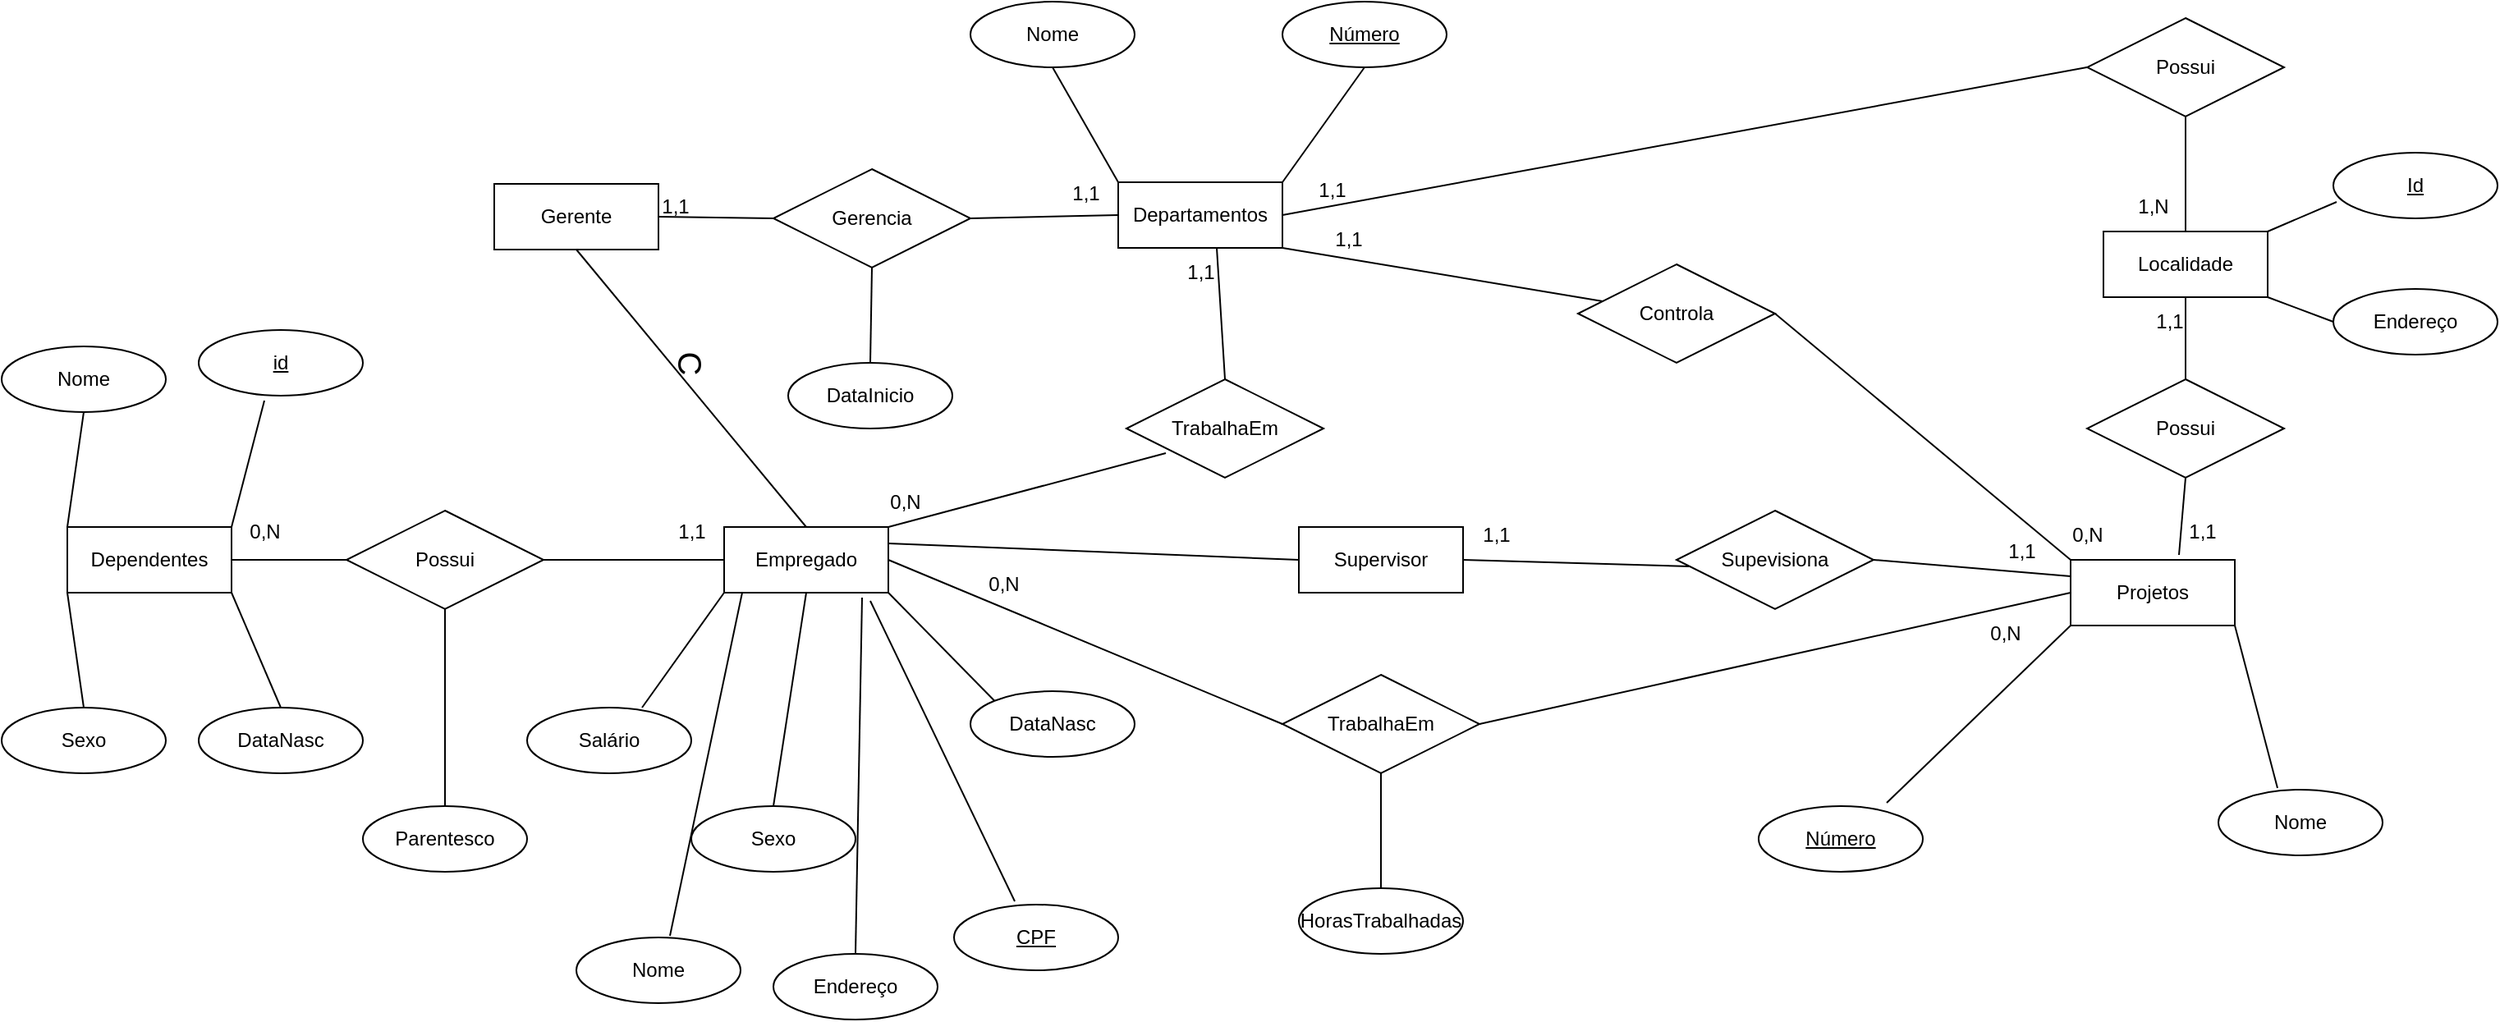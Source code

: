 <mxfile version="24.0.5" type="github">
  <diagram id="R2lEEEUBdFMjLlhIrx00" name="Page-1">
    <mxGraphModel dx="2284" dy="746" grid="1" gridSize="10" guides="1" tooltips="1" connect="1" arrows="1" fold="1" page="1" pageScale="1" pageWidth="850" pageHeight="1100" math="0" shadow="0" extFonts="Permanent Marker^https://fonts.googleapis.com/css?family=Permanent+Marker">
      <root>
        <mxCell id="0" />
        <mxCell id="1" parent="0" />
        <mxCell id="AYHpRo52h9jCzfwv4n32-9" value="" style="endArrow=none;html=1;rounded=0;entryX=0;entryY=0;entryDx=0;entryDy=0;exitX=0.5;exitY=1;exitDx=0;exitDy=0;" edge="1" parent="1" target="AYHpRo52h9jCzfwv4n32-36">
          <mxGeometry relative="1" as="geometry">
            <mxPoint x="360" y="40" as="sourcePoint" />
            <mxPoint x="392.96" y="98.98" as="targetPoint" />
          </mxGeometry>
        </mxCell>
        <mxCell id="AYHpRo52h9jCzfwv4n32-12" value="" style="endArrow=none;html=1;rounded=0;exitX=0.5;exitY=1;exitDx=0;exitDy=0;entryX=1;entryY=0;entryDx=0;entryDy=0;" edge="1" parent="1" source="AYHpRo52h9jCzfwv4n32-14" target="AYHpRo52h9jCzfwv4n32-36">
          <mxGeometry relative="1" as="geometry">
            <mxPoint x="494" y="51" as="sourcePoint" />
            <mxPoint x="500" y="100" as="targetPoint" />
          </mxGeometry>
        </mxCell>
        <mxCell id="AYHpRo52h9jCzfwv4n32-14" value="Número" style="ellipse;whiteSpace=wrap;html=1;align=center;fontStyle=4;" vertex="1" parent="1">
          <mxGeometry x="500" width="100" height="40" as="geometry" />
        </mxCell>
        <mxCell id="AYHpRo52h9jCzfwv4n32-16" value="Nome" style="ellipse;whiteSpace=wrap;html=1;align=center;" vertex="1" parent="1">
          <mxGeometry x="310" width="100" height="40" as="geometry" />
        </mxCell>
        <mxCell id="AYHpRo52h9jCzfwv4n32-80" style="edgeStyle=orthogonalEdgeStyle;rounded=0;orthogonalLoop=1;jettySize=auto;html=1;exitX=1;exitY=0.5;exitDx=0;exitDy=0;" edge="1" parent="1" source="AYHpRo52h9jCzfwv4n32-17">
          <mxGeometry relative="1" as="geometry">
            <mxPoint x="260" y="340" as="targetPoint" />
          </mxGeometry>
        </mxCell>
        <mxCell id="AYHpRo52h9jCzfwv4n32-17" value="Empregado" style="whiteSpace=wrap;html=1;align=center;" vertex="1" parent="1">
          <mxGeometry x="160" y="320" width="100" height="40" as="geometry" />
        </mxCell>
        <mxCell id="AYHpRo52h9jCzfwv4n32-18" value="CPF" style="ellipse;whiteSpace=wrap;html=1;align=center;fontStyle=4;" vertex="1" parent="1">
          <mxGeometry x="300" y="550" width="100" height="40" as="geometry" />
        </mxCell>
        <mxCell id="AYHpRo52h9jCzfwv4n32-19" value="Sexo" style="ellipse;whiteSpace=wrap;html=1;align=center;" vertex="1" parent="1">
          <mxGeometry x="140" y="490" width="100" height="40" as="geometry" />
        </mxCell>
        <mxCell id="AYHpRo52h9jCzfwv4n32-20" value="Salário" style="ellipse;whiteSpace=wrap;html=1;align=center;" vertex="1" parent="1">
          <mxGeometry x="40" y="430" width="100" height="40" as="geometry" />
        </mxCell>
        <mxCell id="AYHpRo52h9jCzfwv4n32-21" value="Nome" style="ellipse;whiteSpace=wrap;html=1;align=center;" vertex="1" parent="1">
          <mxGeometry x="70" y="570" width="100" height="40" as="geometry" />
        </mxCell>
        <mxCell id="AYHpRo52h9jCzfwv4n32-22" value="Endereço" style="ellipse;whiteSpace=wrap;html=1;align=center;" vertex="1" parent="1">
          <mxGeometry x="190" y="580" width="100" height="40" as="geometry" />
        </mxCell>
        <mxCell id="AYHpRo52h9jCzfwv4n32-23" value="DataNasc" style="ellipse;whiteSpace=wrap;html=1;align=center;" vertex="1" parent="1">
          <mxGeometry x="310" y="420" width="100" height="40" as="geometry" />
        </mxCell>
        <mxCell id="AYHpRo52h9jCzfwv4n32-26" value="" style="endArrow=none;html=1;rounded=0;exitX=0.57;exitY=-0.025;exitDx=0;exitDy=0;entryX=0.11;entryY=1;entryDx=0;entryDy=0;entryPerimeter=0;exitPerimeter=0;" edge="1" parent="1" source="AYHpRo52h9jCzfwv4n32-21" target="AYHpRo52h9jCzfwv4n32-17">
          <mxGeometry relative="1" as="geometry">
            <mxPoint x="290" y="70" as="sourcePoint" />
            <mxPoint x="140" y="320" as="targetPoint" />
          </mxGeometry>
        </mxCell>
        <mxCell id="AYHpRo52h9jCzfwv4n32-28" value="" style="endArrow=none;html=1;rounded=0;exitX=0.7;exitY=0;exitDx=0;exitDy=0;entryX=0;entryY=1;entryDx=0;entryDy=0;exitPerimeter=0;" edge="1" parent="1" source="AYHpRo52h9jCzfwv4n32-20" target="AYHpRo52h9jCzfwv4n32-17">
          <mxGeometry relative="1" as="geometry">
            <mxPoint x="60" y="280" as="sourcePoint" />
            <mxPoint x="160" y="340" as="targetPoint" />
          </mxGeometry>
        </mxCell>
        <mxCell id="AYHpRo52h9jCzfwv4n32-29" value="" style="endArrow=none;html=1;rounded=0;exitX=0.37;exitY=-0.05;exitDx=0;exitDy=0;exitPerimeter=0;entryX=0.89;entryY=1.125;entryDx=0;entryDy=0;entryPerimeter=0;" edge="1" parent="1" source="AYHpRo52h9jCzfwv4n32-18" target="AYHpRo52h9jCzfwv4n32-17">
          <mxGeometry relative="1" as="geometry">
            <mxPoint x="70" y="290" as="sourcePoint" />
            <mxPoint x="203" y="318" as="targetPoint" />
          </mxGeometry>
        </mxCell>
        <mxCell id="AYHpRo52h9jCzfwv4n32-30" value="" style="endArrow=none;html=1;rounded=0;exitX=0.5;exitY=0;exitDx=0;exitDy=0;entryX=0.5;entryY=1;entryDx=0;entryDy=0;" edge="1" parent="1" source="AYHpRo52h9jCzfwv4n32-19" target="AYHpRo52h9jCzfwv4n32-17">
          <mxGeometry relative="1" as="geometry">
            <mxPoint x="80" y="300" as="sourcePoint" />
            <mxPoint x="180" y="360" as="targetPoint" />
          </mxGeometry>
        </mxCell>
        <mxCell id="AYHpRo52h9jCzfwv4n32-31" value="" style="endArrow=none;html=1;rounded=0;exitX=0;exitY=0;exitDx=0;exitDy=0;entryX=1;entryY=1;entryDx=0;entryDy=0;" edge="1" parent="1" source="AYHpRo52h9jCzfwv4n32-23" target="AYHpRo52h9jCzfwv4n32-17">
          <mxGeometry relative="1" as="geometry">
            <mxPoint x="90" y="310" as="sourcePoint" />
            <mxPoint x="190" y="370" as="targetPoint" />
          </mxGeometry>
        </mxCell>
        <mxCell id="AYHpRo52h9jCzfwv4n32-32" value="" style="endArrow=none;html=1;rounded=0;exitX=0.5;exitY=0;exitDx=0;exitDy=0;entryX=0.84;entryY=1.075;entryDx=0;entryDy=0;entryPerimeter=0;" edge="1" parent="1" source="AYHpRo52h9jCzfwv4n32-22" target="AYHpRo52h9jCzfwv4n32-17">
          <mxGeometry relative="1" as="geometry">
            <mxPoint x="100" y="320" as="sourcePoint" />
            <mxPoint x="200" y="380" as="targetPoint" />
          </mxGeometry>
        </mxCell>
        <mxCell id="AYHpRo52h9jCzfwv4n32-35" value="Projetos" style="whiteSpace=wrap;html=1;align=center;" vertex="1" parent="1">
          <mxGeometry x="980" y="340" width="100" height="40" as="geometry" />
        </mxCell>
        <mxCell id="AYHpRo52h9jCzfwv4n32-36" value="Departamentos" style="whiteSpace=wrap;html=1;align=center;" vertex="1" parent="1">
          <mxGeometry x="400" y="110" width="100" height="40" as="geometry" />
        </mxCell>
        <mxCell id="AYHpRo52h9jCzfwv4n32-37" value="Nome" style="ellipse;whiteSpace=wrap;html=1;align=center;" vertex="1" parent="1">
          <mxGeometry x="1070" y="480" width="100" height="40" as="geometry" />
        </mxCell>
        <mxCell id="AYHpRo52h9jCzfwv4n32-39" value="Número" style="ellipse;whiteSpace=wrap;html=1;align=center;fontStyle=4;" vertex="1" parent="1">
          <mxGeometry x="790" y="490" width="100" height="40" as="geometry" />
        </mxCell>
        <mxCell id="AYHpRo52h9jCzfwv4n32-40" value="" style="endArrow=none;html=1;rounded=0;exitX=0.78;exitY=-0.05;exitDx=0;exitDy=0;entryX=0;entryY=1;entryDx=0;entryDy=0;exitPerimeter=0;" edge="1" parent="1" source="AYHpRo52h9jCzfwv4n32-39" target="AYHpRo52h9jCzfwv4n32-35">
          <mxGeometry relative="1" as="geometry">
            <mxPoint x="948" y="471" as="sourcePoint" />
            <mxPoint x="583" y="340" as="targetPoint" />
          </mxGeometry>
        </mxCell>
        <mxCell id="AYHpRo52h9jCzfwv4n32-41" value="" style="endArrow=none;html=1;rounded=0;exitX=0.36;exitY=-0.025;exitDx=0;exitDy=0;entryX=1;entryY=1;entryDx=0;entryDy=0;exitPerimeter=0;" edge="1" parent="1" source="AYHpRo52h9jCzfwv4n32-37" target="AYHpRo52h9jCzfwv4n32-35">
          <mxGeometry relative="1" as="geometry">
            <mxPoint x="950" y="302" as="sourcePoint" />
            <mxPoint x="990" y="342" as="targetPoint" />
            <Array as="points" />
          </mxGeometry>
        </mxCell>
        <mxCell id="AYHpRo52h9jCzfwv4n32-42" value="Dependentes" style="whiteSpace=wrap;html=1;align=center;" vertex="1" parent="1">
          <mxGeometry x="-240" y="320" width="100" height="40" as="geometry" />
        </mxCell>
        <mxCell id="AYHpRo52h9jCzfwv4n32-43" value="Nome" style="ellipse;whiteSpace=wrap;html=1;align=center;" vertex="1" parent="1">
          <mxGeometry x="-280" y="210" width="100" height="40" as="geometry" />
        </mxCell>
        <mxCell id="AYHpRo52h9jCzfwv4n32-44" value="Sexo" style="ellipse;whiteSpace=wrap;html=1;align=center;" vertex="1" parent="1">
          <mxGeometry x="-280" y="430" width="100" height="40" as="geometry" />
        </mxCell>
        <mxCell id="AYHpRo52h9jCzfwv4n32-45" value="DataNasc" style="ellipse;whiteSpace=wrap;html=1;align=center;" vertex="1" parent="1">
          <mxGeometry x="-160" y="430" width="100" height="40" as="geometry" />
        </mxCell>
        <mxCell id="AYHpRo52h9jCzfwv4n32-46" value="" style="endArrow=none;html=1;rounded=0;exitX=0.5;exitY=0;exitDx=0;exitDy=0;entryX=1;entryY=1;entryDx=0;entryDy=0;" edge="1" parent="1" source="AYHpRo52h9jCzfwv4n32-45" target="AYHpRo52h9jCzfwv4n32-42">
          <mxGeometry relative="1" as="geometry">
            <mxPoint x="60" y="280" as="sourcePoint" />
            <mxPoint x="160" y="340" as="targetPoint" />
          </mxGeometry>
        </mxCell>
        <mxCell id="AYHpRo52h9jCzfwv4n32-47" value="" style="endArrow=none;html=1;rounded=0;exitX=0.5;exitY=0;exitDx=0;exitDy=0;entryX=0;entryY=1;entryDx=0;entryDy=0;" edge="1" parent="1" source="AYHpRo52h9jCzfwv4n32-44" target="AYHpRo52h9jCzfwv4n32-42">
          <mxGeometry relative="1" as="geometry">
            <mxPoint x="-100" y="440" as="sourcePoint" />
            <mxPoint x="-130" y="370" as="targetPoint" />
          </mxGeometry>
        </mxCell>
        <mxCell id="AYHpRo52h9jCzfwv4n32-48" value="" style="endArrow=none;html=1;rounded=0;exitX=0;exitY=0;exitDx=0;exitDy=0;entryX=0.5;entryY=1;entryDx=0;entryDy=0;" edge="1" parent="1" source="AYHpRo52h9jCzfwv4n32-42" target="AYHpRo52h9jCzfwv4n32-43">
          <mxGeometry relative="1" as="geometry">
            <mxPoint x="-90" y="450" as="sourcePoint" />
            <mxPoint x="-120" y="380" as="targetPoint" />
          </mxGeometry>
        </mxCell>
        <mxCell id="AYHpRo52h9jCzfwv4n32-49" value="id" style="ellipse;whiteSpace=wrap;html=1;align=center;fontStyle=4;" vertex="1" parent="1">
          <mxGeometry x="-160" y="200" width="100" height="40" as="geometry" />
        </mxCell>
        <mxCell id="AYHpRo52h9jCzfwv4n32-51" value="" style="endArrow=none;html=1;rounded=0;exitX=1;exitY=0;exitDx=0;exitDy=0;entryX=0.4;entryY=1.075;entryDx=0;entryDy=0;entryPerimeter=0;" edge="1" parent="1" source="AYHpRo52h9jCzfwv4n32-42" target="AYHpRo52h9jCzfwv4n32-49">
          <mxGeometry relative="1" as="geometry">
            <mxPoint x="-230" y="330" as="sourcePoint" />
            <mxPoint x="-220" y="260" as="targetPoint" />
          </mxGeometry>
        </mxCell>
        <mxCell id="AYHpRo52h9jCzfwv4n32-52" value="Possui&lt;span style=&quot;color: rgba(0, 0, 0, 0); font-family: monospace; font-size: 0px; text-align: start; text-wrap: nowrap;&quot;&gt;%3CmxGraphModel%3E%3Croot%3E%3CmxCell%20id%3D%220%22%2F%3E%3CmxCell%20id%3D%221%22%20parent%3D%220%22%2F%3E%3CmxCell%20id%3D%222%22%20value%3D%22%22%20style%3D%22endArrow%3Dnone%3Bhtml%3D1%3Brounded%3D0%3BexitX%3D0%3BexitY%3D0%3BexitDx%3D0%3BexitDy%3D0%3BentryX%3D0.5%3BentryY%3D1%3BentryDx%3D0%3BentryDy%3D0%3B%22%20edge%3D%221%22%20parent%3D%221%22%3E%3CmxGeometry%20relative%3D%221%22%20as%3D%22geometry%22%3E%3CmxPoint%20x%3D%22-240%22%20y%3D%22320%22%20as%3D%22sourcePoint%22%2F%3E%3CmxPoint%20x%3D%22-230%22%20y%3D%22250%22%20as%3D%22targetPoint%22%2F%3E%3C%2FmxGeometry%3E%3C%2FmxCell%3E%3C%2Froot%3E%3C%2FmxGraphModel%3E&lt;/span&gt;" style="shape=rhombus;perimeter=rhombusPerimeter;whiteSpace=wrap;html=1;align=center;" vertex="1" parent="1">
          <mxGeometry x="-70" y="310" width="120" height="60" as="geometry" />
        </mxCell>
        <mxCell id="AYHpRo52h9jCzfwv4n32-53" value="" style="endArrow=none;html=1;rounded=0;exitX=1;exitY=0.5;exitDx=0;exitDy=0;entryX=0;entryY=0.5;entryDx=0;entryDy=0;" edge="1" parent="1" source="AYHpRo52h9jCzfwv4n32-42" target="AYHpRo52h9jCzfwv4n32-52">
          <mxGeometry relative="1" as="geometry">
            <mxPoint x="-220" y="340" as="sourcePoint" />
            <mxPoint x="-210" y="270" as="targetPoint" />
          </mxGeometry>
        </mxCell>
        <mxCell id="AYHpRo52h9jCzfwv4n32-54" value="" style="endArrow=none;html=1;rounded=0;exitX=1;exitY=0.5;exitDx=0;exitDy=0;entryX=0;entryY=0.5;entryDx=0;entryDy=0;" edge="1" parent="1" source="AYHpRo52h9jCzfwv4n32-52" target="AYHpRo52h9jCzfwv4n32-17">
          <mxGeometry relative="1" as="geometry">
            <mxPoint x="-210" y="350" as="sourcePoint" />
            <mxPoint x="-200" y="280" as="targetPoint" />
          </mxGeometry>
        </mxCell>
        <mxCell id="AYHpRo52h9jCzfwv4n32-55" value="" style="endArrow=none;html=1;rounded=0;exitX=0.5;exitY=1;exitDx=0;exitDy=0;" edge="1" parent="1" source="AYHpRo52h9jCzfwv4n32-52" target="AYHpRo52h9jCzfwv4n32-56">
          <mxGeometry relative="1" as="geometry">
            <mxPoint x="-200" y="360" as="sourcePoint" />
            <mxPoint x="-10" y="510" as="targetPoint" />
          </mxGeometry>
        </mxCell>
        <mxCell id="AYHpRo52h9jCzfwv4n32-56" value="Parentesco" style="ellipse;whiteSpace=wrap;html=1;align=center;" vertex="1" parent="1">
          <mxGeometry x="-60" y="490" width="100" height="40" as="geometry" />
        </mxCell>
        <mxCell id="AYHpRo52h9jCzfwv4n32-57" value="1,1" style="text;html=1;align=center;verticalAlign=middle;resizable=0;points=[];autosize=1;strokeColor=none;fillColor=none;" vertex="1" parent="1">
          <mxGeometry x="120" y="308" width="40" height="30" as="geometry" />
        </mxCell>
        <mxCell id="AYHpRo52h9jCzfwv4n32-58" value="0,N" style="text;html=1;align=center;verticalAlign=middle;resizable=0;points=[];autosize=1;strokeColor=none;fillColor=none;" vertex="1" parent="1">
          <mxGeometry x="-140" y="308" width="40" height="30" as="geometry" />
        </mxCell>
        <mxCell id="AYHpRo52h9jCzfwv4n32-60" value="Localidade" style="whiteSpace=wrap;html=1;align=center;" vertex="1" parent="1">
          <mxGeometry x="1000" y="140" width="100" height="40" as="geometry" />
        </mxCell>
        <mxCell id="AYHpRo52h9jCzfwv4n32-62" value="Possui" style="shape=rhombus;perimeter=rhombusPerimeter;whiteSpace=wrap;html=1;align=center;" vertex="1" parent="1">
          <mxGeometry x="990" y="230" width="120" height="60" as="geometry" />
        </mxCell>
        <mxCell id="AYHpRo52h9jCzfwv4n32-63" value="Possui" style="shape=rhombus;perimeter=rhombusPerimeter;whiteSpace=wrap;html=1;align=center;" vertex="1" parent="1">
          <mxGeometry x="990" y="10" width="120" height="60" as="geometry" />
        </mxCell>
        <mxCell id="AYHpRo52h9jCzfwv4n32-64" value="" style="endArrow=none;html=1;rounded=0;exitX=0.5;exitY=1;exitDx=0;exitDy=0;entryX=0.66;entryY=-0.075;entryDx=0;entryDy=0;entryPerimeter=0;" edge="1" parent="1" source="AYHpRo52h9jCzfwv4n32-62" target="AYHpRo52h9jCzfwv4n32-35">
          <mxGeometry relative="1" as="geometry">
            <mxPoint x="958" y="481" as="sourcePoint" />
            <mxPoint x="1050" y="330" as="targetPoint" />
          </mxGeometry>
        </mxCell>
        <mxCell id="AYHpRo52h9jCzfwv4n32-65" value="" style="endArrow=none;html=1;rounded=0;exitX=0;exitY=0.5;exitDx=0;exitDy=0;entryX=1;entryY=0.5;entryDx=0;entryDy=0;" edge="1" parent="1" source="AYHpRo52h9jCzfwv4n32-63" target="AYHpRo52h9jCzfwv4n32-36">
          <mxGeometry relative="1" as="geometry">
            <mxPoint x="598" y="581" as="sourcePoint" />
            <mxPoint x="630" y="490" as="targetPoint" />
          </mxGeometry>
        </mxCell>
        <mxCell id="AYHpRo52h9jCzfwv4n32-66" value="" style="endArrow=none;html=1;rounded=0;exitX=0.5;exitY=0;exitDx=0;exitDy=0;entryX=0.5;entryY=1;entryDx=0;entryDy=0;" edge="1" parent="1" source="AYHpRo52h9jCzfwv4n32-60" target="AYHpRo52h9jCzfwv4n32-63">
          <mxGeometry relative="1" as="geometry">
            <mxPoint x="978" y="501" as="sourcePoint" />
            <mxPoint x="1010" y="410" as="targetPoint" />
          </mxGeometry>
        </mxCell>
        <mxCell id="AYHpRo52h9jCzfwv4n32-67" value="" style="endArrow=none;html=1;rounded=0;exitX=0.5;exitY=1;exitDx=0;exitDy=0;" edge="1" parent="1" source="AYHpRo52h9jCzfwv4n32-60">
          <mxGeometry relative="1" as="geometry">
            <mxPoint x="1060" y="300" as="sourcePoint" />
            <mxPoint x="1050" y="230" as="targetPoint" />
          </mxGeometry>
        </mxCell>
        <mxCell id="AYHpRo52h9jCzfwv4n32-68" value="Gerencia" style="shape=rhombus;perimeter=rhombusPerimeter;whiteSpace=wrap;html=1;align=center;" vertex="1" parent="1">
          <mxGeometry x="190" y="102" width="120" height="60" as="geometry" />
        </mxCell>
        <mxCell id="AYHpRo52h9jCzfwv4n32-70" value="Gerente" style="whiteSpace=wrap;html=1;align=center;" vertex="1" parent="1">
          <mxGeometry x="20" y="111" width="100" height="40" as="geometry" />
        </mxCell>
        <mxCell id="AYHpRo52h9jCzfwv4n32-72" value="" style="endArrow=none;html=1;rounded=0;exitX=0.5;exitY=1;exitDx=0;exitDy=0;entryX=0.5;entryY=0;entryDx=0;entryDy=0;" edge="1" parent="1" source="AYHpRo52h9jCzfwv4n32-70" target="AYHpRo52h9jCzfwv4n32-17">
          <mxGeometry relative="1" as="geometry">
            <mxPoint x="305" y="436" as="sourcePoint" />
            <mxPoint x="270" y="370" as="targetPoint" />
          </mxGeometry>
        </mxCell>
        <mxCell id="AYHpRo52h9jCzfwv4n32-73" value="" style="endArrow=none;html=1;rounded=0;exitX=1;exitY=0.5;exitDx=0;exitDy=0;entryX=0;entryY=0.5;entryDx=0;entryDy=0;" edge="1" parent="1" source="AYHpRo52h9jCzfwv4n32-70" target="AYHpRo52h9jCzfwv4n32-68">
          <mxGeometry relative="1" as="geometry">
            <mxPoint x="420" y="350" as="sourcePoint" />
            <mxPoint x="270" y="350" as="targetPoint" />
          </mxGeometry>
        </mxCell>
        <mxCell id="AYHpRo52h9jCzfwv4n32-74" value="" style="endArrow=none;html=1;rounded=0;exitX=1;exitY=0.5;exitDx=0;exitDy=0;entryX=0;entryY=0.5;entryDx=0;entryDy=0;" edge="1" parent="1" source="AYHpRo52h9jCzfwv4n32-68" target="AYHpRo52h9jCzfwv4n32-36">
          <mxGeometry relative="1" as="geometry">
            <mxPoint x="470" y="330" as="sourcePoint" />
            <mxPoint x="460" y="157" as="targetPoint" />
          </mxGeometry>
        </mxCell>
        <mxCell id="AYHpRo52h9jCzfwv4n32-75" value="" style="endArrow=none;html=1;rounded=0;entryX=0.5;entryY=1;entryDx=0;entryDy=0;exitX=0.5;exitY=0;exitDx=0;exitDy=0;" edge="1" parent="1" source="AYHpRo52h9jCzfwv4n32-76" target="AYHpRo52h9jCzfwv4n32-68">
          <mxGeometry relative="1" as="geometry">
            <mxPoint x="330" y="240" as="sourcePoint" />
            <mxPoint x="469" y="158" as="targetPoint" />
          </mxGeometry>
        </mxCell>
        <mxCell id="AYHpRo52h9jCzfwv4n32-76" value="DataInicio" style="ellipse;whiteSpace=wrap;html=1;align=center;" vertex="1" parent="1">
          <mxGeometry x="199" y="220" width="100" height="40" as="geometry" />
        </mxCell>
        <mxCell id="AYHpRo52h9jCzfwv4n32-77" value="Controla" style="shape=rhombus;perimeter=rhombusPerimeter;whiteSpace=wrap;html=1;align=center;" vertex="1" parent="1">
          <mxGeometry x="680" y="160" width="120" height="60" as="geometry" />
        </mxCell>
        <mxCell id="AYHpRo52h9jCzfwv4n32-78" value="" style="endArrow=none;html=1;rounded=0;entryX=1;entryY=1;entryDx=0;entryDy=0;" edge="1" parent="1" source="AYHpRo52h9jCzfwv4n32-77" target="AYHpRo52h9jCzfwv4n32-36">
          <mxGeometry relative="1" as="geometry">
            <mxPoint x="470" y="220" as="sourcePoint" />
            <mxPoint x="469" y="158" as="targetPoint" />
          </mxGeometry>
        </mxCell>
        <mxCell id="AYHpRo52h9jCzfwv4n32-79" value="" style="endArrow=none;html=1;rounded=0;exitX=0;exitY=0;exitDx=0;exitDy=0;entryX=1;entryY=0.5;entryDx=0;entryDy=0;" edge="1" parent="1" source="AYHpRo52h9jCzfwv4n32-35" target="AYHpRo52h9jCzfwv4n32-77">
          <mxGeometry relative="1" as="geometry">
            <mxPoint x="751" y="242" as="sourcePoint" />
            <mxPoint x="910" y="170" as="targetPoint" />
          </mxGeometry>
        </mxCell>
        <mxCell id="AYHpRo52h9jCzfwv4n32-84" value="TrabalhaEm" style="shape=rhombus;perimeter=rhombusPerimeter;whiteSpace=wrap;html=1;align=center;" vertex="1" parent="1">
          <mxGeometry x="500" y="410" width="120" height="60" as="geometry" />
        </mxCell>
        <mxCell id="AYHpRo52h9jCzfwv4n32-86" value="" style="endArrow=none;html=1;rounded=0;exitX=1;exitY=0.5;exitDx=0;exitDy=0;entryX=0;entryY=0.5;entryDx=0;entryDy=0;" edge="1" parent="1" source="AYHpRo52h9jCzfwv4n32-17" target="AYHpRo52h9jCzfwv4n32-84">
          <mxGeometry relative="1" as="geometry">
            <mxPoint x="259" y="230" as="sourcePoint" />
            <mxPoint x="480" y="380" as="targetPoint" />
          </mxGeometry>
        </mxCell>
        <mxCell id="AYHpRo52h9jCzfwv4n32-89" value="" style="endArrow=none;html=1;rounded=0;exitX=0;exitY=0.5;exitDx=0;exitDy=0;entryX=1;entryY=0.5;entryDx=0;entryDy=0;" edge="1" parent="1" source="AYHpRo52h9jCzfwv4n32-35" target="AYHpRo52h9jCzfwv4n32-84">
          <mxGeometry relative="1" as="geometry">
            <mxPoint x="280" y="360" as="sourcePoint" />
            <mxPoint x="410" y="360" as="targetPoint" />
          </mxGeometry>
        </mxCell>
        <mxCell id="AYHpRo52h9jCzfwv4n32-90" value="" style="endArrow=none;html=1;rounded=0;entryX=0.5;entryY=1;entryDx=0;entryDy=0;exitX=0.5;exitY=0;exitDx=0;exitDy=0;" edge="1" parent="1" source="AYHpRo52h9jCzfwv4n32-91" target="AYHpRo52h9jCzfwv4n32-84">
          <mxGeometry relative="1" as="geometry">
            <mxPoint x="470" y="440" as="sourcePoint" />
            <mxPoint x="420" y="350" as="targetPoint" />
          </mxGeometry>
        </mxCell>
        <mxCell id="AYHpRo52h9jCzfwv4n32-91" value="HorasTrabalhadas" style="ellipse;whiteSpace=wrap;html=1;align=center;" vertex="1" parent="1">
          <mxGeometry x="510" y="540" width="100" height="40" as="geometry" />
        </mxCell>
        <mxCell id="AYHpRo52h9jCzfwv4n32-93" value="TrabalhaEm" style="shape=rhombus;perimeter=rhombusPerimeter;whiteSpace=wrap;html=1;align=center;" vertex="1" parent="1">
          <mxGeometry x="405" y="230" width="120" height="60" as="geometry" />
        </mxCell>
        <mxCell id="AYHpRo52h9jCzfwv4n32-94" value="" style="endArrow=none;html=1;rounded=0;exitX=1;exitY=0;exitDx=0;exitDy=0;entryX=0.2;entryY=0.75;entryDx=0;entryDy=0;entryPerimeter=0;" edge="1" parent="1" source="AYHpRo52h9jCzfwv4n32-17" target="AYHpRo52h9jCzfwv4n32-93">
          <mxGeometry relative="1" as="geometry">
            <mxPoint x="270" y="350" as="sourcePoint" />
            <mxPoint x="420" y="370" as="targetPoint" />
          </mxGeometry>
        </mxCell>
        <mxCell id="AYHpRo52h9jCzfwv4n32-95" value="" style="endArrow=none;html=1;rounded=0;exitX=0.6;exitY=1;exitDx=0;exitDy=0;entryX=0.5;entryY=0;entryDx=0;entryDy=0;exitPerimeter=0;" edge="1" parent="1" source="AYHpRo52h9jCzfwv4n32-36" target="AYHpRo52h9jCzfwv4n32-93">
          <mxGeometry relative="1" as="geometry">
            <mxPoint x="280" y="360" as="sourcePoint" />
            <mxPoint x="430" y="380" as="targetPoint" />
          </mxGeometry>
        </mxCell>
        <mxCell id="AYHpRo52h9jCzfwv4n32-96" value="Supervisor" style="whiteSpace=wrap;html=1;align=center;" vertex="1" parent="1">
          <mxGeometry x="510" y="320" width="100" height="40" as="geometry" />
        </mxCell>
        <mxCell id="AYHpRo52h9jCzfwv4n32-97" value="" style="endArrow=none;html=1;rounded=0;exitX=0;exitY=0.5;exitDx=0;exitDy=0;entryX=1;entryY=0.25;entryDx=0;entryDy=0;" edge="1" parent="1" source="AYHpRo52h9jCzfwv4n32-96" target="AYHpRo52h9jCzfwv4n32-17">
          <mxGeometry relative="1" as="geometry">
            <mxPoint x="880" y="390" as="sourcePoint" />
            <mxPoint x="630" y="450" as="targetPoint" />
          </mxGeometry>
        </mxCell>
        <mxCell id="AYHpRo52h9jCzfwv4n32-98" value="" style="endArrow=none;html=1;rounded=0;exitX=1;exitY=0.5;exitDx=0;exitDy=0;entryX=0.067;entryY=0.567;entryDx=0;entryDy=0;entryPerimeter=0;" edge="1" parent="1" source="AYHpRo52h9jCzfwv4n32-96" target="AYHpRo52h9jCzfwv4n32-99">
          <mxGeometry relative="1" as="geometry">
            <mxPoint x="520" y="350" as="sourcePoint" />
            <mxPoint x="270" y="340" as="targetPoint" />
          </mxGeometry>
        </mxCell>
        <mxCell id="AYHpRo52h9jCzfwv4n32-99" value="Supevisiona" style="shape=rhombus;perimeter=rhombusPerimeter;whiteSpace=wrap;html=1;align=center;" vertex="1" parent="1">
          <mxGeometry x="740" y="310" width="120" height="60" as="geometry" />
        </mxCell>
        <mxCell id="AYHpRo52h9jCzfwv4n32-101" value="" style="endArrow=none;html=1;rounded=0;entryX=0;entryY=0.25;entryDx=0;entryDy=0;" edge="1" parent="1" target="AYHpRo52h9jCzfwv4n32-35">
          <mxGeometry relative="1" as="geometry">
            <mxPoint x="860" y="340" as="sourcePoint" />
            <mxPoint x="758" y="354" as="targetPoint" />
          </mxGeometry>
        </mxCell>
        <mxCell id="AYHpRo52h9jCzfwv4n32-105" value="1,1" style="text;html=1;align=center;verticalAlign=middle;resizable=0;points=[];autosize=1;strokeColor=none;fillColor=none;" vertex="1" parent="1">
          <mxGeometry x="110" y="110" width="40" height="30" as="geometry" />
        </mxCell>
        <mxCell id="AYHpRo52h9jCzfwv4n32-106" value="1,1" style="text;html=1;align=center;verticalAlign=middle;resizable=0;points=[];autosize=1;strokeColor=none;fillColor=none;" vertex="1" parent="1">
          <mxGeometry x="360" y="102" width="40" height="30" as="geometry" />
        </mxCell>
        <mxCell id="AYHpRo52h9jCzfwv4n32-107" value="1,1" style="text;html=1;align=center;verticalAlign=middle;resizable=0;points=[];autosize=1;strokeColor=none;fillColor=none;" vertex="1" parent="1">
          <mxGeometry x="430" y="150" width="40" height="30" as="geometry" />
        </mxCell>
        <mxCell id="AYHpRo52h9jCzfwv4n32-108" value="0,N" style="text;html=1;align=center;verticalAlign=middle;resizable=0;points=[];autosize=1;strokeColor=none;fillColor=none;" vertex="1" parent="1">
          <mxGeometry x="250" y="290" width="40" height="30" as="geometry" />
        </mxCell>
        <mxCell id="AYHpRo52h9jCzfwv4n32-109" value="0,N" style="text;html=1;align=center;verticalAlign=middle;resizable=0;points=[];autosize=1;strokeColor=none;fillColor=none;" vertex="1" parent="1">
          <mxGeometry x="310" y="340" width="40" height="30" as="geometry" />
        </mxCell>
        <mxCell id="AYHpRo52h9jCzfwv4n32-110" value="0,N" style="text;html=1;align=center;verticalAlign=middle;resizable=0;points=[];autosize=1;strokeColor=none;fillColor=none;" vertex="1" parent="1">
          <mxGeometry x="920" y="370" width="40" height="30" as="geometry" />
        </mxCell>
        <mxCell id="AYHpRo52h9jCzfwv4n32-112" value="0,N" style="text;html=1;align=center;verticalAlign=middle;resizable=0;points=[];autosize=1;strokeColor=none;fillColor=none;" vertex="1" parent="1">
          <mxGeometry x="970" y="310" width="40" height="30" as="geometry" />
        </mxCell>
        <mxCell id="AYHpRo52h9jCzfwv4n32-113" value="1,1" style="text;html=1;align=center;verticalAlign=middle;resizable=0;points=[];autosize=1;strokeColor=none;fillColor=none;" vertex="1" parent="1">
          <mxGeometry x="520" y="130" width="40" height="30" as="geometry" />
        </mxCell>
        <mxCell id="AYHpRo52h9jCzfwv4n32-114" value="1,N" style="text;html=1;align=center;verticalAlign=middle;resizable=0;points=[];autosize=1;strokeColor=none;fillColor=none;" vertex="1" parent="1">
          <mxGeometry x="1010" y="110" width="40" height="30" as="geometry" />
        </mxCell>
        <mxCell id="AYHpRo52h9jCzfwv4n32-115" value="1,1" style="text;html=1;align=center;verticalAlign=middle;resizable=0;points=[];autosize=1;strokeColor=none;fillColor=none;" vertex="1" parent="1">
          <mxGeometry x="510" y="100" width="40" height="30" as="geometry" />
        </mxCell>
        <mxCell id="AYHpRo52h9jCzfwv4n32-116" value="1,1" style="text;html=1;align=center;verticalAlign=middle;resizable=0;points=[];autosize=1;strokeColor=none;fillColor=none;" vertex="1" parent="1">
          <mxGeometry x="610" y="310" width="40" height="30" as="geometry" />
        </mxCell>
        <mxCell id="AYHpRo52h9jCzfwv4n32-117" value="1,1" style="text;html=1;align=center;verticalAlign=middle;resizable=0;points=[];autosize=1;strokeColor=none;fillColor=none;" vertex="1" parent="1">
          <mxGeometry x="930" y="320" width="40" height="30" as="geometry" />
        </mxCell>
        <mxCell id="AYHpRo52h9jCzfwv4n32-118" value="1,1" style="text;html=1;align=center;verticalAlign=middle;resizable=0;points=[];autosize=1;strokeColor=none;fillColor=none;" vertex="1" parent="1">
          <mxGeometry x="1020" y="180" width="40" height="30" as="geometry" />
        </mxCell>
        <mxCell id="AYHpRo52h9jCzfwv4n32-119" value="1,1" style="text;html=1;align=center;verticalAlign=middle;resizable=0;points=[];autosize=1;strokeColor=none;fillColor=none;" vertex="1" parent="1">
          <mxGeometry x="1040" y="308" width="40" height="30" as="geometry" />
        </mxCell>
        <mxCell id="AYHpRo52h9jCzfwv4n32-120" value="&lt;u&gt;Id&lt;/u&gt;" style="ellipse;whiteSpace=wrap;html=1;align=center;" vertex="1" parent="1">
          <mxGeometry x="1140" y="92" width="100" height="40" as="geometry" />
        </mxCell>
        <mxCell id="AYHpRo52h9jCzfwv4n32-121" value="Endereço" style="ellipse;whiteSpace=wrap;html=1;align=center;" vertex="1" parent="1">
          <mxGeometry x="1140" y="175" width="100" height="40" as="geometry" />
        </mxCell>
        <mxCell id="AYHpRo52h9jCzfwv4n32-123" value="" style="endArrow=none;html=1;rounded=0;exitX=1;exitY=1;exitDx=0;exitDy=0;entryX=0;entryY=0.5;entryDx=0;entryDy=0;" edge="1" parent="1" source="AYHpRo52h9jCzfwv4n32-60" target="AYHpRo52h9jCzfwv4n32-121">
          <mxGeometry relative="1" as="geometry">
            <mxPoint x="1060" y="190" as="sourcePoint" />
            <mxPoint x="1060" y="240" as="targetPoint" />
          </mxGeometry>
        </mxCell>
        <mxCell id="AYHpRo52h9jCzfwv4n32-124" value="" style="endArrow=none;html=1;rounded=0;exitX=1;exitY=0;exitDx=0;exitDy=0;entryX=0.02;entryY=0.75;entryDx=0;entryDy=0;entryPerimeter=0;" edge="1" parent="1" source="AYHpRo52h9jCzfwv4n32-60" target="AYHpRo52h9jCzfwv4n32-120">
          <mxGeometry relative="1" as="geometry">
            <mxPoint x="1110" y="190" as="sourcePoint" />
            <mxPoint x="1150" y="205" as="targetPoint" />
          </mxGeometry>
        </mxCell>
        <mxCell id="AYHpRo52h9jCzfwv4n32-126" value="&lt;font style=&quot;font-size: 20px;&quot;&gt;C&lt;/font&gt;" style="text;html=1;align=center;verticalAlign=middle;resizable=0;points=[];autosize=1;strokeColor=none;fillColor=none;rotation=90;fontSize=20;" vertex="1" parent="1">
          <mxGeometry x="120" y="200" width="40" height="40" as="geometry" />
        </mxCell>
      </root>
    </mxGraphModel>
  </diagram>
</mxfile>
